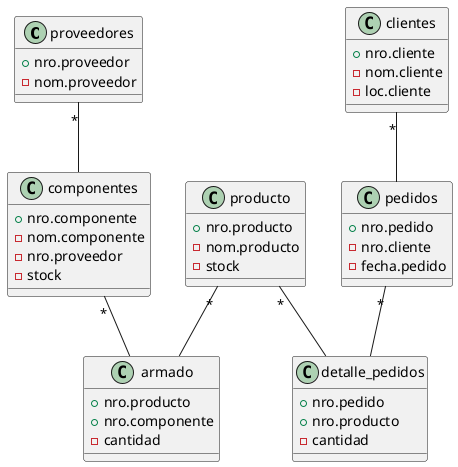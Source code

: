 @startuml sbd ej3
class proveedores{
    +nro.proveedor
    -nom.proveedor
}

class componentes{
    +nro.componente
    -nom.componente
    -nro.proveedor
    -stock 

}


class armado{
    +nro.producto
    +nro.componente
    -cantidad 
}

class producto{
    +nro.producto
    -nom.producto
    -stock
}

class clientes{
    +nro.cliente
    -nom.cliente
    -loc.cliente
} 

class pedidos{
    +nro.pedido
    -nro.cliente
    -fecha.pedido
}

class detalle_pedidos{
    +nro.pedido
    +nro.producto
    -cantidad
}

proveedores "*"-- componentes
componentes "*"-- armado
producto "*"-- armado
clientes "*"-- pedidos
pedidos "*"-- detalle_pedidos
producto "*"-- detalle_pedidos